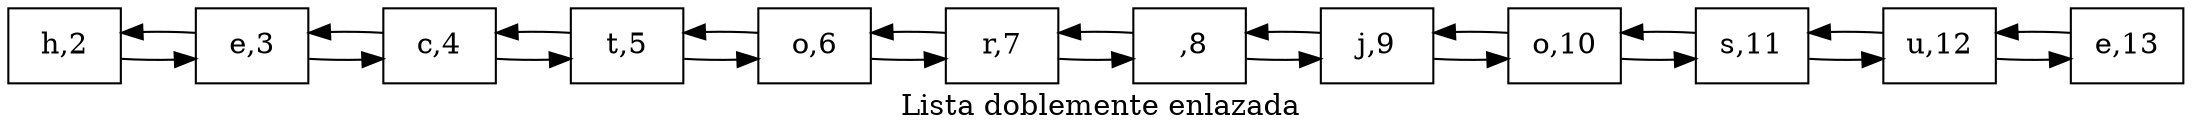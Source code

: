 digraph ListaDobleEnlazada {
rankdir=LR;
Nodo0[shape=box,label="h,2"];
Nodo1[shape=box,label="e,3"];
Nodo2[shape=box,label="c,4"];
Nodo3[shape=box,label="t,5"];
Nodo4[shape=box,label="o,6"];
Nodo5[shape=box,label="r,7"];
Nodo6[shape=box,label=" ,8"];
Nodo7[shape=box,label="j,9"];
Nodo8[shape=box,label="o,10"];
Nodo9[shape=box,label="s,11"];
Nodo10[shape=box,label="u,12"];
Nodo11[shape=box,label="e,13"];
Nodo0->Nodo1;
Nodo1->Nodo0;
Nodo1->Nodo2;
Nodo2->Nodo1;
Nodo2->Nodo3;
Nodo3->Nodo2;
Nodo3->Nodo4;
Nodo4->Nodo3;
Nodo4->Nodo5;
Nodo5->Nodo4;
Nodo5->Nodo6;
Nodo6->Nodo5;
Nodo6->Nodo7;
Nodo7->Nodo6;
Nodo7->Nodo8;
Nodo8->Nodo7;
Nodo8->Nodo9;
Nodo9->Nodo8;
Nodo9->Nodo10;
Nodo10->Nodo9;
Nodo10->Nodo11;
Nodo11->Nodo10;
label = " Lista doblemente enlazada" 
}

